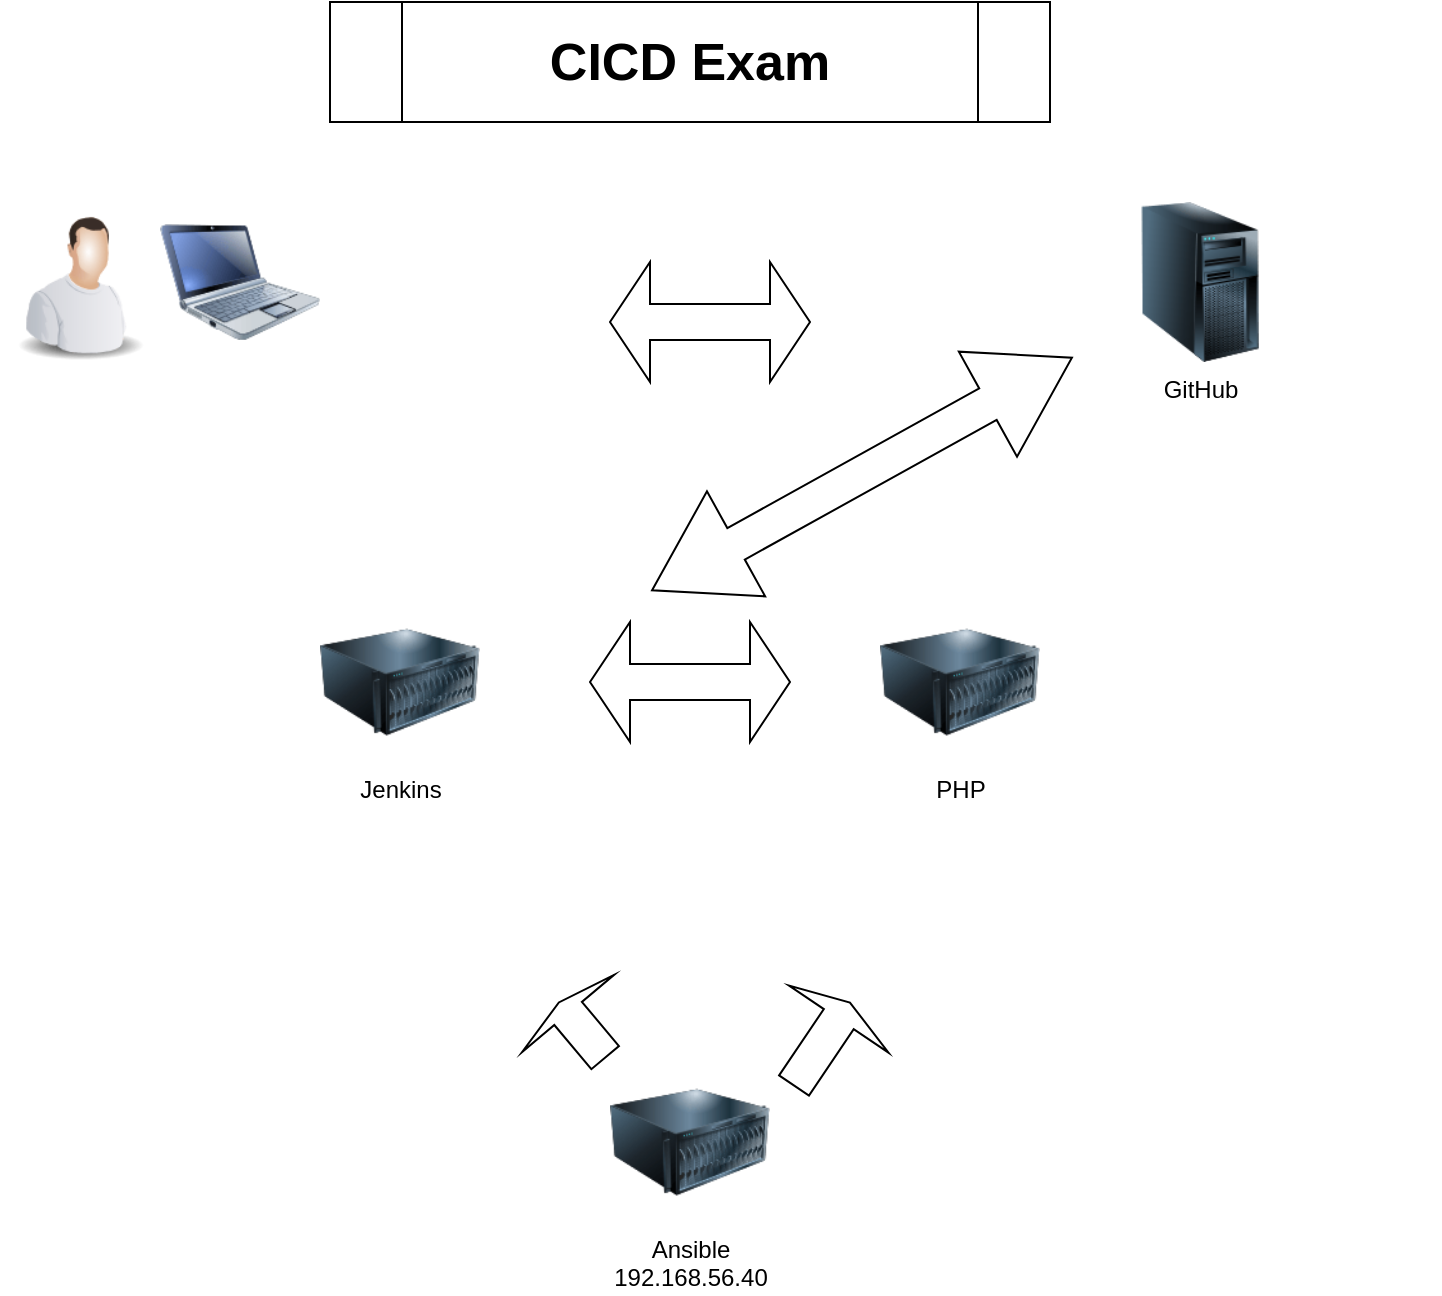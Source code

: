 <mxfile version="12.3.3" type="github" pages="1">
  <diagram id="KN2XUhoYWy7jpF0GCZ8w" name="Page-1">
    <mxGraphModel dx="1182" dy="761" grid="1" gridSize="10" guides="1" tooltips="1" connect="1" arrows="1" fold="1" page="1" pageScale="1" pageWidth="850" pageHeight="1100" math="0" shadow="0">
      <root>
        <mxCell id="0"/>
        <mxCell id="1" parent="0"/>
        <mxCell id="bQyamxY2uDURpc13enPq-4" value="Jenkins" style="image;html=1;labelBackgroundColor=#ffffff;image=img/lib/clip_art/computers/Server_128x128.png" parent="1" vertex="1">
          <mxGeometry x="240" y="320" width="80" height="80" as="geometry"/>
        </mxCell>
        <mxCell id="bQyamxY2uDURpc13enPq-5" value="&lt;div&gt;PHP&lt;br&gt;&lt;/div&gt;" style="image;html=1;labelBackgroundColor=#ffffff;image=img/lib/clip_art/computers/Server_128x128.png" parent="1" vertex="1">
          <mxGeometry x="520" y="320" width="80" height="80" as="geometry"/>
        </mxCell>
        <mxCell id="bQyamxY2uDURpc13enPq-7" value="GitHub" style="image;html=1;labelBackgroundColor=#ffffff;image=img/lib/clip_art/computers/Server_Tower_128x128.png" parent="1" vertex="1">
          <mxGeometry x="640" y="120" width="80" height="80" as="geometry"/>
        </mxCell>
        <mxCell id="U8NSz-zDmw5IFP10hMDk-1" value="&lt;div&gt;Ansible&lt;/div&gt;&lt;div&gt;192.168.56.40&lt;br&gt;&lt;/div&gt;" style="image;html=1;labelBackgroundColor=#ffffff;image=img/lib/clip_art/computers/Server_128x128.png" vertex="1" parent="1">
          <mxGeometry x="385" y="550" width="80" height="80" as="geometry"/>
        </mxCell>
        <mxCell id="U8NSz-zDmw5IFP10hMDk-4" value="" style="shape=image;html=1;verticalAlign=top;verticalLabelPosition=bottom;labelBackgroundColor=#ffffff;imageAspect=0;aspect=fixed;image=https://cdn0.iconfinder.com/data/icons/social-glyph/30/github-120.png" vertex="1" parent="1">
          <mxGeometry x="720" y="120" width="80" height="80" as="geometry"/>
        </mxCell>
        <mxCell id="U8NSz-zDmw5IFP10hMDk-5" value="" style="shape=image;html=1;verticalAlign=top;verticalLabelPosition=bottom;labelBackgroundColor=#ffffff;imageAspect=0;aspect=fixed;image=https://cdn4.iconfinder.com/data/icons/vector-brand-logos/40/Docker-128.png" vertex="1" parent="1">
          <mxGeometry x="520" y="440" width="80" height="80" as="geometry"/>
        </mxCell>
        <mxCell id="U8NSz-zDmw5IFP10hMDk-6" value="" style="shape=image;html=1;verticalAlign=top;verticalLabelPosition=bottom;labelBackgroundColor=#ffffff;imageAspect=0;aspect=fixed;image=https://cdn4.iconfinder.com/data/icons/vector-brand-logos/40/Docker-128.png" vertex="1" parent="1">
          <mxGeometry x="240" y="440" width="80" height="80" as="geometry"/>
        </mxCell>
        <mxCell id="U8NSz-zDmw5IFP10hMDk-8" value="CICD Exam" style="shape=process;whiteSpace=wrap;html=1;backgroundOutline=1;fontSize=26;fontStyle=1;labelBackgroundColor=#ffffff;" vertex="1" parent="1">
          <mxGeometry x="245" y="20" width="360" height="60" as="geometry"/>
        </mxCell>
        <mxCell id="U8NSz-zDmw5IFP10hMDk-9" value="" style="image;html=1;labelBackgroundColor=#ffffff;image=img/lib/clip_art/computers/Netbook_128x128.png;fontSize=26;" vertex="1" parent="1">
          <mxGeometry x="160" y="120" width="80" height="80" as="geometry"/>
        </mxCell>
        <mxCell id="U8NSz-zDmw5IFP10hMDk-10" value="" style="image;html=1;labelBackgroundColor=#ffffff;image=img/lib/clip_art/people/Worker_Man_128x128.png;fontSize=26;" vertex="1" parent="1">
          <mxGeometry x="80" y="120" width="80" height="80" as="geometry"/>
        </mxCell>
        <mxCell id="U8NSz-zDmw5IFP10hMDk-11" value="" style="shape=doubleArrow;whiteSpace=wrap;html=1;fontSize=26;rotation=-29;" vertex="1" parent="1">
          <mxGeometry x="391" y="226" width="240" height="60" as="geometry"/>
        </mxCell>
        <mxCell id="U8NSz-zDmw5IFP10hMDk-13" value="" style="shape=doubleArrow;whiteSpace=wrap;html=1;fontSize=26;" vertex="1" parent="1">
          <mxGeometry x="375" y="330" width="100" height="60" as="geometry"/>
        </mxCell>
        <mxCell id="U8NSz-zDmw5IFP10hMDk-14" value="" style="shape=doubleArrow;whiteSpace=wrap;html=1;fontSize=26;" vertex="1" parent="1">
          <mxGeometry x="385" y="150" width="100" height="60" as="geometry"/>
        </mxCell>
        <mxCell id="U8NSz-zDmw5IFP10hMDk-17" value="" style="shape=singleArrow;direction=north;whiteSpace=wrap;html=1;labelBackgroundColor=#4D9900;fillColor=none;fontSize=26;rotation=-40;" vertex="1" parent="1">
          <mxGeometry x="341" y="516" width="60" height="36" as="geometry"/>
        </mxCell>
        <mxCell id="U8NSz-zDmw5IFP10hMDk-18" value="" style="shape=singleArrow;direction=north;whiteSpace=wrap;html=1;labelBackgroundColor=#4D9900;fillColor=none;fontSize=26;rotation=34;" vertex="1" parent="1">
          <mxGeometry x="461" y="516" width="60" height="50" as="geometry"/>
        </mxCell>
      </root>
    </mxGraphModel>
  </diagram>
</mxfile>
